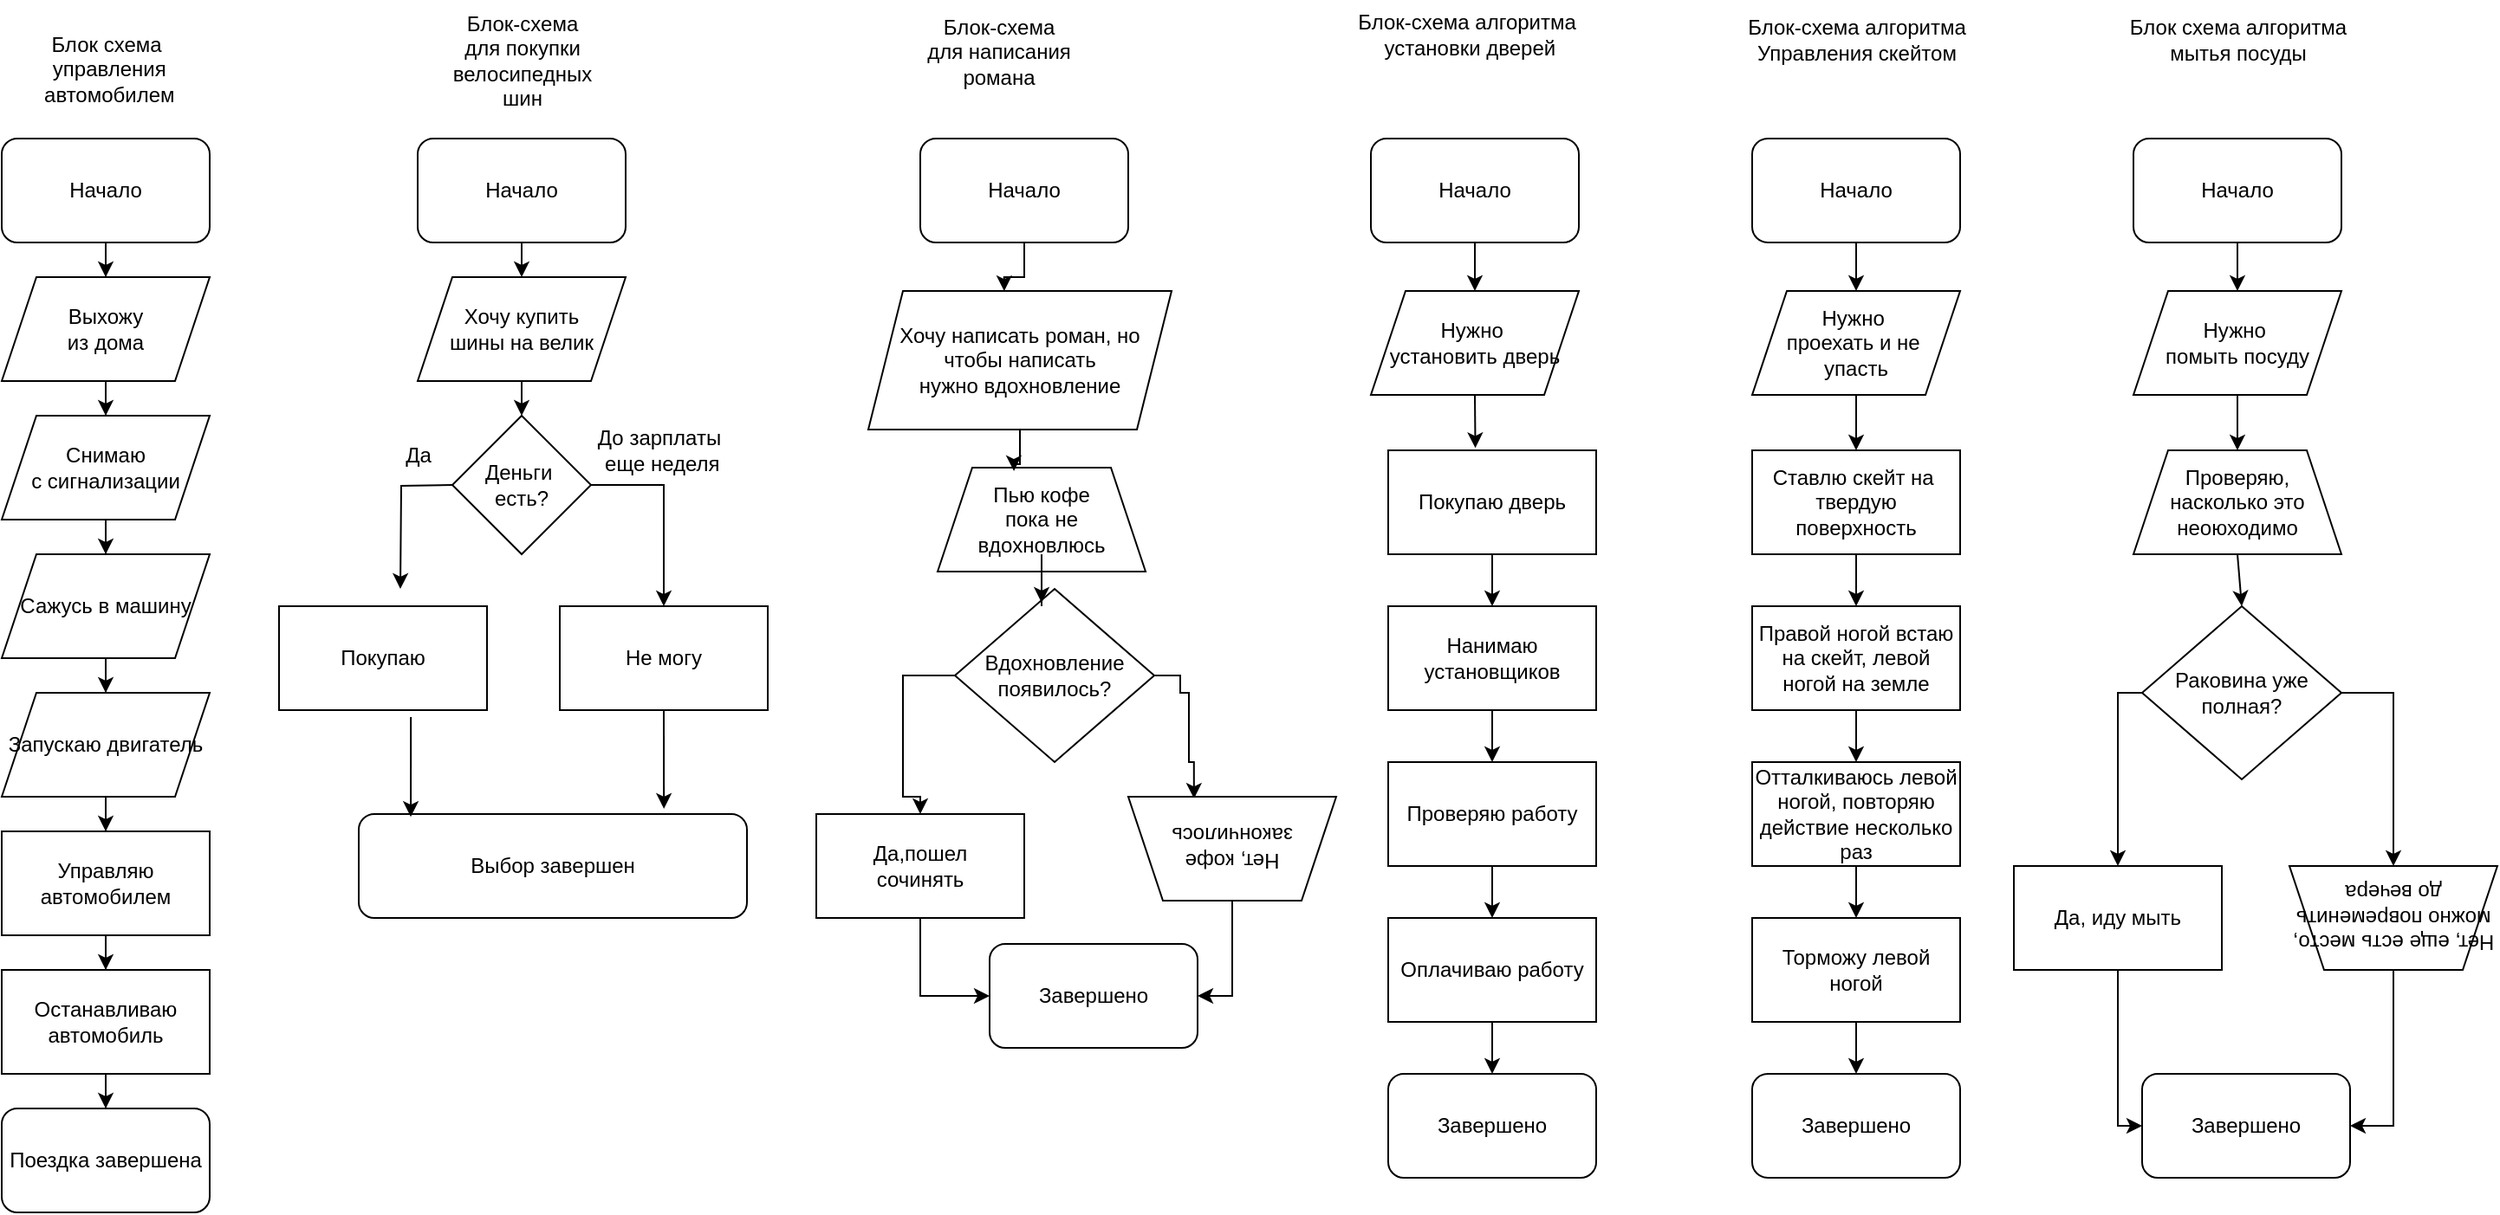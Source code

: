 <mxfile version="26.2.15">
  <diagram name="Страница — 1" id="gky2GNUOyyVO2ltQV-7R">
    <mxGraphModel dx="1678" dy="1046" grid="1" gridSize="10" guides="1" tooltips="1" connect="1" arrows="1" fold="1" page="1" pageScale="1" pageWidth="827" pageHeight="1169" math="0" shadow="0">
      <root>
        <mxCell id="0" />
        <mxCell id="1" parent="0" />
        <mxCell id="5Z48T9ZlDEk-pxSdMudv-12" style="edgeStyle=orthogonalEdgeStyle;rounded=0;orthogonalLoop=1;jettySize=auto;html=1;" parent="1" source="5Z48T9ZlDEk-pxSdMudv-1" target="5Z48T9ZlDEk-pxSdMudv-5" edge="1">
          <mxGeometry relative="1" as="geometry" />
        </mxCell>
        <mxCell id="5Z48T9ZlDEk-pxSdMudv-1" value="Начало" style="rounded=1;whiteSpace=wrap;html=1;" parent="1" vertex="1">
          <mxGeometry x="80" y="120" width="120" height="60" as="geometry" />
        </mxCell>
        <mxCell id="5Z48T9ZlDEk-pxSdMudv-2" value="Блок схема&lt;div&gt;&amp;nbsp;управления&lt;div&gt;&amp;nbsp;автомобилем&lt;/div&gt;&lt;/div&gt;" style="text;html=1;align=center;verticalAlign=middle;resizable=0;points=[];autosize=1;strokeColor=none;fillColor=none;" parent="1" vertex="1">
          <mxGeometry x="90" y="50" width="100" height="60" as="geometry" />
        </mxCell>
        <mxCell id="5Z48T9ZlDEk-pxSdMudv-13" style="edgeStyle=orthogonalEdgeStyle;rounded=0;orthogonalLoop=1;jettySize=auto;html=1;entryX=0.5;entryY=0;entryDx=0;entryDy=0;" parent="1" source="5Z48T9ZlDEk-pxSdMudv-5" target="5Z48T9ZlDEk-pxSdMudv-6" edge="1">
          <mxGeometry relative="1" as="geometry" />
        </mxCell>
        <mxCell id="5Z48T9ZlDEk-pxSdMudv-5" value="Выхожу&lt;div&gt;из дома&lt;/div&gt;" style="shape=parallelogram;perimeter=parallelogramPerimeter;whiteSpace=wrap;html=1;fixedSize=1;" parent="1" vertex="1">
          <mxGeometry x="80" y="200" width="120" height="60" as="geometry" />
        </mxCell>
        <mxCell id="5Z48T9ZlDEk-pxSdMudv-14" style="edgeStyle=orthogonalEdgeStyle;rounded=0;orthogonalLoop=1;jettySize=auto;html=1;entryX=0.5;entryY=0;entryDx=0;entryDy=0;" parent="1" source="5Z48T9ZlDEk-pxSdMudv-6" target="5Z48T9ZlDEk-pxSdMudv-7" edge="1">
          <mxGeometry relative="1" as="geometry" />
        </mxCell>
        <mxCell id="5Z48T9ZlDEk-pxSdMudv-6" value="Снимаю&lt;div&gt;с сигнализации&lt;/div&gt;" style="shape=parallelogram;perimeter=parallelogramPerimeter;whiteSpace=wrap;html=1;fixedSize=1;" parent="1" vertex="1">
          <mxGeometry x="80" y="280" width="120" height="60" as="geometry" />
        </mxCell>
        <mxCell id="5Z48T9ZlDEk-pxSdMudv-15" style="edgeStyle=orthogonalEdgeStyle;rounded=0;orthogonalLoop=1;jettySize=auto;html=1;entryX=0.5;entryY=0;entryDx=0;entryDy=0;" parent="1" source="5Z48T9ZlDEk-pxSdMudv-7" target="5Z48T9ZlDEk-pxSdMudv-8" edge="1">
          <mxGeometry relative="1" as="geometry" />
        </mxCell>
        <mxCell id="5Z48T9ZlDEk-pxSdMudv-7" value="Сажусь в машину" style="shape=parallelogram;perimeter=parallelogramPerimeter;whiteSpace=wrap;html=1;fixedSize=1;" parent="1" vertex="1">
          <mxGeometry x="80" y="360" width="120" height="60" as="geometry" />
        </mxCell>
        <mxCell id="5Z48T9ZlDEk-pxSdMudv-16" style="edgeStyle=orthogonalEdgeStyle;rounded=0;orthogonalLoop=1;jettySize=auto;html=1;entryX=0.5;entryY=0;entryDx=0;entryDy=0;" parent="1" source="5Z48T9ZlDEk-pxSdMudv-8" target="5Z48T9ZlDEk-pxSdMudv-10" edge="1">
          <mxGeometry relative="1" as="geometry" />
        </mxCell>
        <mxCell id="5Z48T9ZlDEk-pxSdMudv-8" value="Запускаю двигатель" style="shape=parallelogram;perimeter=parallelogramPerimeter;whiteSpace=wrap;html=1;fixedSize=1;" parent="1" vertex="1">
          <mxGeometry x="80" y="440" width="120" height="60" as="geometry" />
        </mxCell>
        <mxCell id="5Z48T9ZlDEk-pxSdMudv-17" style="edgeStyle=orthogonalEdgeStyle;rounded=0;orthogonalLoop=1;jettySize=auto;html=1;entryX=0.5;entryY=0;entryDx=0;entryDy=0;" parent="1" source="5Z48T9ZlDEk-pxSdMudv-10" target="5Z48T9ZlDEk-pxSdMudv-11" edge="1">
          <mxGeometry relative="1" as="geometry" />
        </mxCell>
        <mxCell id="5Z48T9ZlDEk-pxSdMudv-10" value="Управляю автомобилем" style="rounded=0;whiteSpace=wrap;html=1;" parent="1" vertex="1">
          <mxGeometry x="80" y="520" width="120" height="60" as="geometry" />
        </mxCell>
        <mxCell id="5Z48T9ZlDEk-pxSdMudv-19" style="edgeStyle=orthogonalEdgeStyle;rounded=0;orthogonalLoop=1;jettySize=auto;html=1;entryX=0.5;entryY=0;entryDx=0;entryDy=0;" parent="1" source="5Z48T9ZlDEk-pxSdMudv-11" target="5Z48T9ZlDEk-pxSdMudv-18" edge="1">
          <mxGeometry relative="1" as="geometry" />
        </mxCell>
        <mxCell id="5Z48T9ZlDEk-pxSdMudv-11" value="Останавливаю&lt;div&gt;автомобиль&lt;/div&gt;" style="rounded=0;whiteSpace=wrap;html=1;" parent="1" vertex="1">
          <mxGeometry x="80" y="600" width="120" height="60" as="geometry" />
        </mxCell>
        <mxCell id="5Z48T9ZlDEk-pxSdMudv-18" value="Поездка завершена" style="rounded=1;whiteSpace=wrap;html=1;" parent="1" vertex="1">
          <mxGeometry x="80" y="680" width="120" height="60" as="geometry" />
        </mxCell>
        <mxCell id="5Z48T9ZlDEk-pxSdMudv-20" value="Блок-схема&lt;div&gt;для покупки&lt;/div&gt;&lt;div&gt;велосипедных&lt;/div&gt;&lt;div&gt;шин&lt;/div&gt;" style="text;html=1;align=center;verticalAlign=middle;resizable=0;points=[];autosize=1;strokeColor=none;fillColor=none;" parent="1" vertex="1">
          <mxGeometry x="330" y="40" width="100" height="70" as="geometry" />
        </mxCell>
        <mxCell id="5Z48T9ZlDEk-pxSdMudv-32" style="edgeStyle=orthogonalEdgeStyle;rounded=0;orthogonalLoop=1;jettySize=auto;html=1;exitX=0.5;exitY=1;exitDx=0;exitDy=0;entryX=0.5;entryY=0;entryDx=0;entryDy=0;" parent="1" source="5Z48T9ZlDEk-pxSdMudv-21" target="5Z48T9ZlDEk-pxSdMudv-22" edge="1">
          <mxGeometry relative="1" as="geometry" />
        </mxCell>
        <mxCell id="5Z48T9ZlDEk-pxSdMudv-21" value="Начало" style="rounded=1;whiteSpace=wrap;html=1;" parent="1" vertex="1">
          <mxGeometry x="320" y="120" width="120" height="60" as="geometry" />
        </mxCell>
        <mxCell id="5Z48T9ZlDEk-pxSdMudv-33" style="edgeStyle=orthogonalEdgeStyle;rounded=0;orthogonalLoop=1;jettySize=auto;html=1;exitX=0.5;exitY=1;exitDx=0;exitDy=0;entryX=0.5;entryY=0;entryDx=0;entryDy=0;" parent="1" source="5Z48T9ZlDEk-pxSdMudv-22" target="5Z48T9ZlDEk-pxSdMudv-23" edge="1">
          <mxGeometry relative="1" as="geometry" />
        </mxCell>
        <mxCell id="5Z48T9ZlDEk-pxSdMudv-22" value="Хочу купить&lt;div&gt;шины на велик&lt;/div&gt;" style="shape=parallelogram;perimeter=parallelogramPerimeter;whiteSpace=wrap;html=1;fixedSize=1;" parent="1" vertex="1">
          <mxGeometry x="320" y="200" width="120" height="60" as="geometry" />
        </mxCell>
        <mxCell id="5Z48T9ZlDEk-pxSdMudv-28" style="edgeStyle=orthogonalEdgeStyle;rounded=0;orthogonalLoop=1;jettySize=auto;html=1;exitX=1;exitY=0.5;exitDx=0;exitDy=0;" parent="1" source="5Z48T9ZlDEk-pxSdMudv-23" target="5Z48T9ZlDEk-pxSdMudv-26" edge="1">
          <mxGeometry relative="1" as="geometry" />
        </mxCell>
        <mxCell id="5Z48T9ZlDEk-pxSdMudv-23" value="Деньги&amp;nbsp;&lt;div&gt;есть?&lt;/div&gt;" style="rhombus;whiteSpace=wrap;html=1;" parent="1" vertex="1">
          <mxGeometry x="340" y="280" width="80" height="80" as="geometry" />
        </mxCell>
        <mxCell id="5Z48T9ZlDEk-pxSdMudv-25" value="Покупаю" style="rounded=0;whiteSpace=wrap;html=1;" parent="1" vertex="1">
          <mxGeometry x="240" y="390" width="120" height="60" as="geometry" />
        </mxCell>
        <mxCell id="5Z48T9ZlDEk-pxSdMudv-26" value="Не могу" style="rounded=0;whiteSpace=wrap;html=1;" parent="1" vertex="1">
          <mxGeometry x="402" y="390" width="120" height="60" as="geometry" />
        </mxCell>
        <mxCell id="5Z48T9ZlDEk-pxSdMudv-29" value="Да" style="text;html=1;align=center;verticalAlign=middle;resizable=0;points=[];autosize=1;strokeColor=none;fillColor=none;" parent="1" vertex="1">
          <mxGeometry x="300" y="288" width="40" height="30" as="geometry" />
        </mxCell>
        <mxCell id="5Z48T9ZlDEk-pxSdMudv-30" value="До зарплаты&lt;div&gt;&amp;nbsp;еще неделя&lt;/div&gt;" style="text;html=1;align=center;verticalAlign=middle;resizable=0;points=[];autosize=1;strokeColor=none;fillColor=none;" parent="1" vertex="1">
          <mxGeometry x="413.5" y="280" width="90" height="40" as="geometry" />
        </mxCell>
        <mxCell id="5Z48T9ZlDEk-pxSdMudv-31" value="Выбор завершен" style="rounded=1;whiteSpace=wrap;html=1;" parent="1" vertex="1">
          <mxGeometry x="286" y="510" width="224" height="60" as="geometry" />
        </mxCell>
        <mxCell id="5Z48T9ZlDEk-pxSdMudv-36" value="Блок-схема&lt;div&gt;для написания&lt;/div&gt;&lt;div&gt;романа&lt;/div&gt;" style="text;html=1;align=center;verticalAlign=middle;resizable=0;points=[];autosize=1;strokeColor=none;fillColor=none;" parent="1" vertex="1">
          <mxGeometry x="600" y="40" width="110" height="60" as="geometry" />
        </mxCell>
        <mxCell id="5Z48T9ZlDEk-pxSdMudv-37" value="Начало" style="rounded=1;whiteSpace=wrap;html=1;" parent="1" vertex="1">
          <mxGeometry x="610" y="120" width="120" height="60" as="geometry" />
        </mxCell>
        <mxCell id="5Z48T9ZlDEk-pxSdMudv-38" value="Пью кофе&lt;div&gt;пока не вдохновлюсь&lt;/div&gt;" style="shape=trapezoid;perimeter=trapezoidPerimeter;whiteSpace=wrap;html=1;fixedSize=1;" parent="1" vertex="1">
          <mxGeometry x="620" y="310" width="120" height="60" as="geometry" />
        </mxCell>
        <mxCell id="5Z48T9ZlDEk-pxSdMudv-49" style="edgeStyle=orthogonalEdgeStyle;rounded=0;orthogonalLoop=1;jettySize=auto;html=1;entryX=0.684;entryY=0.982;entryDx=0;entryDy=0;entryPerimeter=0;" parent="1" source="5Z48T9ZlDEk-pxSdMudv-39" edge="1" target="5Z48T9ZlDEk-pxSdMudv-43">
          <mxGeometry relative="1" as="geometry">
            <mxPoint x="780" y="470" as="targetPoint" />
            <Array as="points">
              <mxPoint x="760" y="430" />
              <mxPoint x="760" y="440" />
              <mxPoint x="765" y="440" />
              <mxPoint x="765" y="480" />
              <mxPoint x="768" y="480" />
            </Array>
          </mxGeometry>
        </mxCell>
        <mxCell id="rMD5s_3lraUxNcy_Prhj-13" value="" style="edgeStyle=orthogonalEdgeStyle;rounded=0;orthogonalLoop=1;jettySize=auto;html=1;" edge="1" parent="1" source="5Z48T9ZlDEk-pxSdMudv-39" target="5Z48T9ZlDEk-pxSdMudv-42">
          <mxGeometry relative="1" as="geometry">
            <Array as="points">
              <mxPoint x="600" y="430" />
              <mxPoint x="600" y="500" />
              <mxPoint x="610" y="500" />
            </Array>
          </mxGeometry>
        </mxCell>
        <mxCell id="5Z48T9ZlDEk-pxSdMudv-39" value="Вдохновление&lt;div&gt;появилось?&lt;/div&gt;" style="rhombus;whiteSpace=wrap;html=1;" parent="1" vertex="1">
          <mxGeometry x="630" y="380" width="115" height="100" as="geometry" />
        </mxCell>
        <mxCell id="5Z48T9ZlDEk-pxSdMudv-41" value="&lt;div&gt;Хочу написать роман, но&lt;/div&gt;чтобы написать&lt;div&gt;нужно вдохновление&lt;/div&gt;" style="shape=parallelogram;perimeter=parallelogramPerimeter;whiteSpace=wrap;html=1;fixedSize=1;" parent="1" vertex="1">
          <mxGeometry x="580" y="208" width="175" height="80" as="geometry" />
        </mxCell>
        <mxCell id="5Z48T9ZlDEk-pxSdMudv-55" style="edgeStyle=orthogonalEdgeStyle;rounded=0;orthogonalLoop=1;jettySize=auto;html=1;entryX=0;entryY=0.5;entryDx=0;entryDy=0;" parent="1" source="5Z48T9ZlDEk-pxSdMudv-42" target="5Z48T9ZlDEk-pxSdMudv-51" edge="1">
          <mxGeometry relative="1" as="geometry" />
        </mxCell>
        <mxCell id="5Z48T9ZlDEk-pxSdMudv-42" value="Да,пошел&lt;div&gt;сочинять&lt;/div&gt;" style="rounded=0;whiteSpace=wrap;html=1;" parent="1" vertex="1">
          <mxGeometry x="550" y="510" width="120" height="60" as="geometry" />
        </mxCell>
        <mxCell id="5Z48T9ZlDEk-pxSdMudv-56" style="edgeStyle=orthogonalEdgeStyle;rounded=0;orthogonalLoop=1;jettySize=auto;html=1;entryX=1;entryY=0.5;entryDx=0;entryDy=0;" parent="1" source="5Z48T9ZlDEk-pxSdMudv-43" target="5Z48T9ZlDEk-pxSdMudv-51" edge="1">
          <mxGeometry relative="1" as="geometry" />
        </mxCell>
        <mxCell id="5Z48T9ZlDEk-pxSdMudv-43" value="Нет, кофе закончилось" style="shape=trapezoid;perimeter=trapezoidPerimeter;whiteSpace=wrap;html=1;fixedSize=1;rotation=-180;" parent="1" vertex="1">
          <mxGeometry x="730" y="500" width="120" height="60" as="geometry" />
        </mxCell>
        <mxCell id="5Z48T9ZlDEk-pxSdMudv-45" style="edgeStyle=orthogonalEdgeStyle;rounded=0;orthogonalLoop=1;jettySize=auto;html=1;entryX=0.448;entryY=0.001;entryDx=0;entryDy=0;entryPerimeter=0;" parent="1" source="5Z48T9ZlDEk-pxSdMudv-37" target="5Z48T9ZlDEk-pxSdMudv-41" edge="1">
          <mxGeometry relative="1" as="geometry">
            <Array as="points">
              <mxPoint x="670" y="200" />
              <mxPoint x="658" y="200" />
            </Array>
          </mxGeometry>
        </mxCell>
        <mxCell id="5Z48T9ZlDEk-pxSdMudv-46" style="edgeStyle=orthogonalEdgeStyle;rounded=0;orthogonalLoop=1;jettySize=auto;html=1;entryX=0.367;entryY=0.033;entryDx=0;entryDy=0;entryPerimeter=0;" parent="1" source="5Z48T9ZlDEk-pxSdMudv-41" target="5Z48T9ZlDEk-pxSdMudv-38" edge="1">
          <mxGeometry relative="1" as="geometry" />
        </mxCell>
        <mxCell id="5Z48T9ZlDEk-pxSdMudv-48" style="edgeStyle=orthogonalEdgeStyle;rounded=0;orthogonalLoop=1;jettySize=auto;html=1;entryX=0.435;entryY=0.08;entryDx=0;entryDy=0;entryPerimeter=0;" parent="1" source="5Z48T9ZlDEk-pxSdMudv-38" target="5Z48T9ZlDEk-pxSdMudv-39" edge="1">
          <mxGeometry relative="1" as="geometry" />
        </mxCell>
        <mxCell id="5Z48T9ZlDEk-pxSdMudv-51" value="Завершено" style="rounded=1;whiteSpace=wrap;html=1;" parent="1" vertex="1">
          <mxGeometry x="650" y="585" width="120" height="60" as="geometry" />
        </mxCell>
        <mxCell id="rMD5s_3lraUxNcy_Prhj-1" value="Начало" style="rounded=1;whiteSpace=wrap;html=1;" vertex="1" parent="1">
          <mxGeometry x="870" y="120" width="120" height="60" as="geometry" />
        </mxCell>
        <mxCell id="rMD5s_3lraUxNcy_Prhj-2" value="Блок-схема алгоритма&lt;div&gt;&amp;nbsp;установки дверей&lt;/div&gt;" style="text;html=1;align=center;verticalAlign=middle;resizable=0;points=[];autosize=1;strokeColor=none;fillColor=none;" vertex="1" parent="1">
          <mxGeometry x="850" y="40" width="150" height="40" as="geometry" />
        </mxCell>
        <mxCell id="rMD5s_3lraUxNcy_Prhj-3" value="Нужно&amp;nbsp;&lt;div&gt;установить дверь&lt;/div&gt;" style="shape=parallelogram;perimeter=parallelogramPerimeter;whiteSpace=wrap;html=1;fixedSize=1;" vertex="1" parent="1">
          <mxGeometry x="870" y="208" width="120" height="60" as="geometry" />
        </mxCell>
        <mxCell id="rMD5s_3lraUxNcy_Prhj-4" style="edgeStyle=orthogonalEdgeStyle;rounded=0;orthogonalLoop=1;jettySize=auto;html=1;" edge="1" parent="1">
          <mxGeometry relative="1" as="geometry">
            <mxPoint x="310" y="380" as="targetPoint" />
            <mxPoint x="340" y="320" as="sourcePoint" />
          </mxGeometry>
        </mxCell>
        <mxCell id="rMD5s_3lraUxNcy_Prhj-11" value="" style="endArrow=classic;html=1;rounded=0;exitX=0.634;exitY=1.067;exitDx=0;exitDy=0;exitPerimeter=0;entryX=0.134;entryY=0.027;entryDx=0;entryDy=0;entryPerimeter=0;" edge="1" parent="1" source="5Z48T9ZlDEk-pxSdMudv-25" target="5Z48T9ZlDEk-pxSdMudv-31">
          <mxGeometry width="50" height="50" relative="1" as="geometry">
            <mxPoint x="630" y="310" as="sourcePoint" />
            <mxPoint x="680" y="260" as="targetPoint" />
          </mxGeometry>
        </mxCell>
        <mxCell id="rMD5s_3lraUxNcy_Prhj-12" value="" style="endArrow=classic;html=1;rounded=0;exitX=0.5;exitY=1;exitDx=0;exitDy=0;entryX=0.786;entryY=-0.051;entryDx=0;entryDy=0;entryPerimeter=0;" edge="1" parent="1" source="5Z48T9ZlDEk-pxSdMudv-26" target="5Z48T9ZlDEk-pxSdMudv-31">
          <mxGeometry width="50" height="50" relative="1" as="geometry">
            <mxPoint x="326" y="464" as="sourcePoint" />
            <mxPoint x="326" y="522" as="targetPoint" />
          </mxGeometry>
        </mxCell>
        <mxCell id="rMD5s_3lraUxNcy_Prhj-14" value="Покупаю дверь" style="rounded=0;whiteSpace=wrap;html=1;" vertex="1" parent="1">
          <mxGeometry x="880" y="300" width="120" height="60" as="geometry" />
        </mxCell>
        <mxCell id="rMD5s_3lraUxNcy_Prhj-15" value="Нанимаю установщиков" style="rounded=0;whiteSpace=wrap;html=1;" vertex="1" parent="1">
          <mxGeometry x="880" y="390" width="120" height="60" as="geometry" />
        </mxCell>
        <mxCell id="rMD5s_3lraUxNcy_Prhj-16" value="Проверяю работу" style="rounded=0;whiteSpace=wrap;html=1;" vertex="1" parent="1">
          <mxGeometry x="880" y="480" width="120" height="60" as="geometry" />
        </mxCell>
        <mxCell id="rMD5s_3lraUxNcy_Prhj-17" value="Оплачиваю работу" style="rounded=0;whiteSpace=wrap;html=1;" vertex="1" parent="1">
          <mxGeometry x="880" y="570" width="120" height="60" as="geometry" />
        </mxCell>
        <mxCell id="rMD5s_3lraUxNcy_Prhj-18" value="Завершено" style="rounded=1;whiteSpace=wrap;html=1;" vertex="1" parent="1">
          <mxGeometry x="880" y="660" width="120" height="60" as="geometry" />
        </mxCell>
        <mxCell id="rMD5s_3lraUxNcy_Prhj-19" value="Блок-схема алгоритма&lt;div&gt;Управления скейтом&lt;/div&gt;" style="text;html=1;align=center;verticalAlign=middle;resizable=0;points=[];autosize=1;strokeColor=none;fillColor=none;" vertex="1" parent="1">
          <mxGeometry x="1075" y="43" width="150" height="40" as="geometry" />
        </mxCell>
        <mxCell id="rMD5s_3lraUxNcy_Prhj-20" value="Начало" style="rounded=1;whiteSpace=wrap;html=1;" vertex="1" parent="1">
          <mxGeometry x="1090" y="120" width="120" height="60" as="geometry" />
        </mxCell>
        <mxCell id="rMD5s_3lraUxNcy_Prhj-21" value="Нужно&amp;nbsp;&lt;div&gt;проехать и не&amp;nbsp;&lt;/div&gt;&lt;div&gt;упасть&lt;/div&gt;" style="shape=parallelogram;perimeter=parallelogramPerimeter;whiteSpace=wrap;html=1;fixedSize=1;" vertex="1" parent="1">
          <mxGeometry x="1090" y="208" width="120" height="60" as="geometry" />
        </mxCell>
        <mxCell id="rMD5s_3lraUxNcy_Prhj-22" value="Ставлю скейт на&amp;nbsp;&lt;div&gt;твердую поверхность&lt;/div&gt;" style="rounded=0;whiteSpace=wrap;html=1;" vertex="1" parent="1">
          <mxGeometry x="1090" y="300" width="120" height="60" as="geometry" />
        </mxCell>
        <mxCell id="rMD5s_3lraUxNcy_Prhj-23" value="Правой ногой встаю на скейт, левой ногой на земле" style="rounded=0;whiteSpace=wrap;html=1;" vertex="1" parent="1">
          <mxGeometry x="1090" y="390" width="120" height="60" as="geometry" />
        </mxCell>
        <mxCell id="rMD5s_3lraUxNcy_Prhj-24" value="Отталкиваюсь левой ногой, повторяю действие несколько раз" style="rounded=0;whiteSpace=wrap;html=1;" vertex="1" parent="1">
          <mxGeometry x="1090" y="480" width="120" height="60" as="geometry" />
        </mxCell>
        <mxCell id="rMD5s_3lraUxNcy_Prhj-25" value="Торможу левой ногой" style="rounded=0;whiteSpace=wrap;html=1;" vertex="1" parent="1">
          <mxGeometry x="1090" y="570" width="120" height="60" as="geometry" />
        </mxCell>
        <mxCell id="rMD5s_3lraUxNcy_Prhj-26" value="Завершено" style="rounded=1;whiteSpace=wrap;html=1;" vertex="1" parent="1">
          <mxGeometry x="1090" y="660" width="120" height="60" as="geometry" />
        </mxCell>
        <mxCell id="rMD5s_3lraUxNcy_Prhj-27" value="Блок схема алгоритма&lt;div&gt;мытья посуды&lt;/div&gt;" style="text;html=1;align=center;verticalAlign=middle;resizable=0;points=[];autosize=1;strokeColor=none;fillColor=none;" vertex="1" parent="1">
          <mxGeometry x="1295" y="43" width="150" height="40" as="geometry" />
        </mxCell>
        <mxCell id="rMD5s_3lraUxNcy_Prhj-28" value="Начало" style="rounded=1;whiteSpace=wrap;html=1;" vertex="1" parent="1">
          <mxGeometry x="1310" y="120" width="120" height="60" as="geometry" />
        </mxCell>
        <mxCell id="rMD5s_3lraUxNcy_Prhj-30" value="Нужно&amp;nbsp;&lt;div&gt;помыть посуду&lt;/div&gt;" style="shape=parallelogram;perimeter=parallelogramPerimeter;whiteSpace=wrap;html=1;fixedSize=1;" vertex="1" parent="1">
          <mxGeometry x="1310" y="208" width="120" height="60" as="geometry" />
        </mxCell>
        <mxCell id="rMD5s_3lraUxNcy_Prhj-31" value="Проверяю, насколько это неоюходимо" style="shape=trapezoid;perimeter=trapezoidPerimeter;whiteSpace=wrap;html=1;fixedSize=1;" vertex="1" parent="1">
          <mxGeometry x="1310" y="300" width="120" height="60" as="geometry" />
        </mxCell>
        <mxCell id="rMD5s_3lraUxNcy_Prhj-32" value="&lt;div&gt;Раковина уже полная?&lt;/div&gt;" style="rhombus;whiteSpace=wrap;html=1;" vertex="1" parent="1">
          <mxGeometry x="1315" y="390" width="115" height="100" as="geometry" />
        </mxCell>
        <mxCell id="rMD5s_3lraUxNcy_Prhj-33" value="Да, иду мыть" style="rounded=0;whiteSpace=wrap;html=1;" vertex="1" parent="1">
          <mxGeometry x="1241" y="540" width="120" height="60" as="geometry" />
        </mxCell>
        <mxCell id="rMD5s_3lraUxNcy_Prhj-34" value="Нет, еще есть место,&lt;div&gt;можно повременить до вечера&lt;/div&gt;" style="shape=trapezoid;perimeter=trapezoidPerimeter;whiteSpace=wrap;html=1;fixedSize=1;rotation=-180;" vertex="1" parent="1">
          <mxGeometry x="1400" y="540" width="120" height="60" as="geometry" />
        </mxCell>
        <mxCell id="rMD5s_3lraUxNcy_Prhj-35" value="Завершено" style="rounded=1;whiteSpace=wrap;html=1;" vertex="1" parent="1">
          <mxGeometry x="1315" y="660" width="120" height="60" as="geometry" />
        </mxCell>
        <mxCell id="rMD5s_3lraUxNcy_Prhj-36" value="" style="endArrow=classic;html=1;rounded=0;exitX=0.5;exitY=1;exitDx=0;exitDy=0;entryX=0.5;entryY=0;entryDx=0;entryDy=0;" edge="1" parent="1" source="rMD5s_3lraUxNcy_Prhj-1" target="rMD5s_3lraUxNcy_Prhj-3">
          <mxGeometry width="50" height="50" relative="1" as="geometry">
            <mxPoint x="690" y="310" as="sourcePoint" />
            <mxPoint x="800" y="350" as="targetPoint" />
          </mxGeometry>
        </mxCell>
        <mxCell id="rMD5s_3lraUxNcy_Prhj-40" value="" style="endArrow=classic;html=1;rounded=0;exitX=0.5;exitY=1;exitDx=0;exitDy=0;entryX=0.419;entryY=-0.022;entryDx=0;entryDy=0;entryPerimeter=0;" edge="1" parent="1" source="rMD5s_3lraUxNcy_Prhj-3" target="rMD5s_3lraUxNcy_Prhj-14">
          <mxGeometry width="50" height="50" relative="1" as="geometry">
            <mxPoint x="950" y="200" as="sourcePoint" />
            <mxPoint x="950" y="228" as="targetPoint" />
          </mxGeometry>
        </mxCell>
        <mxCell id="rMD5s_3lraUxNcy_Prhj-41" value="" style="endArrow=classic;html=1;rounded=0;exitX=0.5;exitY=1;exitDx=0;exitDy=0;entryX=0.5;entryY=0;entryDx=0;entryDy=0;" edge="1" parent="1" source="rMD5s_3lraUxNcy_Prhj-14" target="rMD5s_3lraUxNcy_Prhj-15">
          <mxGeometry width="50" height="50" relative="1" as="geometry">
            <mxPoint x="960" y="210" as="sourcePoint" />
            <mxPoint x="960" y="238" as="targetPoint" />
          </mxGeometry>
        </mxCell>
        <mxCell id="rMD5s_3lraUxNcy_Prhj-42" value="" style="endArrow=classic;html=1;rounded=0;exitX=0.5;exitY=1;exitDx=0;exitDy=0;entryX=0.5;entryY=0;entryDx=0;entryDy=0;" edge="1" parent="1" source="rMD5s_3lraUxNcy_Prhj-15" target="rMD5s_3lraUxNcy_Prhj-16">
          <mxGeometry width="50" height="50" relative="1" as="geometry">
            <mxPoint x="970" y="220" as="sourcePoint" />
            <mxPoint x="970" y="248" as="targetPoint" />
          </mxGeometry>
        </mxCell>
        <mxCell id="rMD5s_3lraUxNcy_Prhj-43" value="" style="endArrow=classic;html=1;rounded=0;exitX=0.5;exitY=1;exitDx=0;exitDy=0;entryX=0.5;entryY=0;entryDx=0;entryDy=0;" edge="1" parent="1" source="rMD5s_3lraUxNcy_Prhj-16" target="rMD5s_3lraUxNcy_Prhj-17">
          <mxGeometry width="50" height="50" relative="1" as="geometry">
            <mxPoint x="980" y="230" as="sourcePoint" />
            <mxPoint x="980" y="258" as="targetPoint" />
          </mxGeometry>
        </mxCell>
        <mxCell id="rMD5s_3lraUxNcy_Prhj-44" value="" style="endArrow=classic;html=1;rounded=0;entryX=0.5;entryY=0;entryDx=0;entryDy=0;" edge="1" parent="1" target="rMD5s_3lraUxNcy_Prhj-18">
          <mxGeometry width="50" height="50" relative="1" as="geometry">
            <mxPoint x="940" y="630" as="sourcePoint" />
            <mxPoint x="990" y="268" as="targetPoint" />
          </mxGeometry>
        </mxCell>
        <mxCell id="rMD5s_3lraUxNcy_Prhj-45" value="" style="endArrow=classic;html=1;rounded=0;exitX=0.5;exitY=1;exitDx=0;exitDy=0;entryX=0.5;entryY=0;entryDx=0;entryDy=0;" edge="1" parent="1" source="rMD5s_3lraUxNcy_Prhj-20" target="rMD5s_3lraUxNcy_Prhj-21">
          <mxGeometry width="50" height="50" relative="1" as="geometry">
            <mxPoint x="1000" y="250" as="sourcePoint" />
            <mxPoint x="1000" y="278" as="targetPoint" />
          </mxGeometry>
        </mxCell>
        <mxCell id="rMD5s_3lraUxNcy_Prhj-46" value="" style="endArrow=classic;html=1;rounded=0;exitX=0.5;exitY=1;exitDx=0;exitDy=0;entryX=0.5;entryY=0;entryDx=0;entryDy=0;" edge="1" parent="1" source="rMD5s_3lraUxNcy_Prhj-21" target="rMD5s_3lraUxNcy_Prhj-22">
          <mxGeometry width="50" height="50" relative="1" as="geometry">
            <mxPoint x="1010" y="260" as="sourcePoint" />
            <mxPoint x="1010" y="288" as="targetPoint" />
          </mxGeometry>
        </mxCell>
        <mxCell id="rMD5s_3lraUxNcy_Prhj-47" value="" style="endArrow=classic;html=1;rounded=0;exitX=0.5;exitY=1;exitDx=0;exitDy=0;entryX=0.5;entryY=0;entryDx=0;entryDy=0;" edge="1" parent="1" source="rMD5s_3lraUxNcy_Prhj-22" target="rMD5s_3lraUxNcy_Prhj-23">
          <mxGeometry width="50" height="50" relative="1" as="geometry">
            <mxPoint x="1020" y="270" as="sourcePoint" />
            <mxPoint x="1020" y="298" as="targetPoint" />
          </mxGeometry>
        </mxCell>
        <mxCell id="rMD5s_3lraUxNcy_Prhj-48" value="" style="endArrow=classic;html=1;rounded=0;exitX=0.5;exitY=1;exitDx=0;exitDy=0;entryX=0.5;entryY=0;entryDx=0;entryDy=0;" edge="1" parent="1" source="rMD5s_3lraUxNcy_Prhj-23" target="rMD5s_3lraUxNcy_Prhj-24">
          <mxGeometry width="50" height="50" relative="1" as="geometry">
            <mxPoint x="1030" y="280" as="sourcePoint" />
            <mxPoint x="1030" y="308" as="targetPoint" />
          </mxGeometry>
        </mxCell>
        <mxCell id="rMD5s_3lraUxNcy_Prhj-49" value="" style="endArrow=classic;html=1;rounded=0;exitX=0.5;exitY=1;exitDx=0;exitDy=0;entryX=0.5;entryY=0;entryDx=0;entryDy=0;" edge="1" parent="1" source="rMD5s_3lraUxNcy_Prhj-24" target="rMD5s_3lraUxNcy_Prhj-25">
          <mxGeometry width="50" height="50" relative="1" as="geometry">
            <mxPoint x="1040" y="290" as="sourcePoint" />
            <mxPoint x="1040" y="318" as="targetPoint" />
          </mxGeometry>
        </mxCell>
        <mxCell id="rMD5s_3lraUxNcy_Prhj-50" value="" style="endArrow=classic;html=1;rounded=0;exitX=0.5;exitY=1;exitDx=0;exitDy=0;entryX=0.5;entryY=0;entryDx=0;entryDy=0;" edge="1" parent="1" source="rMD5s_3lraUxNcy_Prhj-25" target="rMD5s_3lraUxNcy_Prhj-26">
          <mxGeometry width="50" height="50" relative="1" as="geometry">
            <mxPoint x="1050" y="300" as="sourcePoint" />
            <mxPoint x="1050" y="328" as="targetPoint" />
          </mxGeometry>
        </mxCell>
        <mxCell id="rMD5s_3lraUxNcy_Prhj-51" value="" style="endArrow=classic;html=1;rounded=0;exitX=0.5;exitY=1;exitDx=0;exitDy=0;entryX=0.5;entryY=0;entryDx=0;entryDy=0;" edge="1" parent="1" source="rMD5s_3lraUxNcy_Prhj-28" target="rMD5s_3lraUxNcy_Prhj-30">
          <mxGeometry width="50" height="50" relative="1" as="geometry">
            <mxPoint x="1060" y="310" as="sourcePoint" />
            <mxPoint x="1060" y="338" as="targetPoint" />
          </mxGeometry>
        </mxCell>
        <mxCell id="rMD5s_3lraUxNcy_Prhj-52" value="" style="endArrow=classic;html=1;rounded=0;exitX=0.5;exitY=1;exitDx=0;exitDy=0;entryX=0.5;entryY=0;entryDx=0;entryDy=0;" edge="1" parent="1" source="rMD5s_3lraUxNcy_Prhj-30" target="rMD5s_3lraUxNcy_Prhj-31">
          <mxGeometry width="50" height="50" relative="1" as="geometry">
            <mxPoint x="1070" y="320" as="sourcePoint" />
            <mxPoint x="1070" y="348" as="targetPoint" />
          </mxGeometry>
        </mxCell>
        <mxCell id="rMD5s_3lraUxNcy_Prhj-55" value="" style="endArrow=classic;html=1;rounded=0;exitX=0.5;exitY=1;exitDx=0;exitDy=0;entryX=0.5;entryY=0;entryDx=0;entryDy=0;" edge="1" parent="1" source="rMD5s_3lraUxNcy_Prhj-31" target="rMD5s_3lraUxNcy_Prhj-32">
          <mxGeometry width="50" height="50" relative="1" as="geometry">
            <mxPoint x="1090" y="340" as="sourcePoint" />
            <mxPoint x="1090" y="368" as="targetPoint" />
          </mxGeometry>
        </mxCell>
        <mxCell id="rMD5s_3lraUxNcy_Prhj-56" value="" style="endArrow=classic;html=1;rounded=0;exitX=0;exitY=0.5;exitDx=0;exitDy=0;entryX=0.5;entryY=0;entryDx=0;entryDy=0;" edge="1" parent="1" source="rMD5s_3lraUxNcy_Prhj-32" target="rMD5s_3lraUxNcy_Prhj-33">
          <mxGeometry width="50" height="50" relative="1" as="geometry">
            <mxPoint x="1100" y="350" as="sourcePoint" />
            <mxPoint x="1100" y="378" as="targetPoint" />
            <Array as="points">
              <mxPoint x="1301" y="440" />
            </Array>
          </mxGeometry>
        </mxCell>
        <mxCell id="rMD5s_3lraUxNcy_Prhj-57" value="" style="endArrow=classic;html=1;rounded=0;exitX=1;exitY=0.5;exitDx=0;exitDy=0;entryX=0.5;entryY=1;entryDx=0;entryDy=0;" edge="1" parent="1" source="rMD5s_3lraUxNcy_Prhj-32" target="rMD5s_3lraUxNcy_Prhj-34">
          <mxGeometry width="50" height="50" relative="1" as="geometry">
            <mxPoint x="1110" y="360" as="sourcePoint" />
            <mxPoint x="1110" y="388" as="targetPoint" />
            <Array as="points">
              <mxPoint x="1460" y="440" />
            </Array>
          </mxGeometry>
        </mxCell>
        <mxCell id="rMD5s_3lraUxNcy_Prhj-58" value="" style="endArrow=classic;html=1;rounded=0;exitX=0.5;exitY=1;exitDx=0;exitDy=0;entryX=0;entryY=0.5;entryDx=0;entryDy=0;" edge="1" parent="1" source="rMD5s_3lraUxNcy_Prhj-33" target="rMD5s_3lraUxNcy_Prhj-35">
          <mxGeometry width="50" height="50" relative="1" as="geometry">
            <mxPoint x="1120" y="370" as="sourcePoint" />
            <mxPoint x="1120" y="398" as="targetPoint" />
            <Array as="points">
              <mxPoint x="1301" y="690" />
            </Array>
          </mxGeometry>
        </mxCell>
        <mxCell id="rMD5s_3lraUxNcy_Prhj-59" value="" style="endArrow=classic;html=1;rounded=0;exitX=0.5;exitY=0;exitDx=0;exitDy=0;entryX=1;entryY=0.5;entryDx=0;entryDy=0;" edge="1" parent="1" source="rMD5s_3lraUxNcy_Prhj-34" target="rMD5s_3lraUxNcy_Prhj-35">
          <mxGeometry width="50" height="50" relative="1" as="geometry">
            <mxPoint x="1130" y="380" as="sourcePoint" />
            <mxPoint x="1130" y="408" as="targetPoint" />
            <Array as="points">
              <mxPoint x="1460" y="690" />
            </Array>
          </mxGeometry>
        </mxCell>
      </root>
    </mxGraphModel>
  </diagram>
</mxfile>
